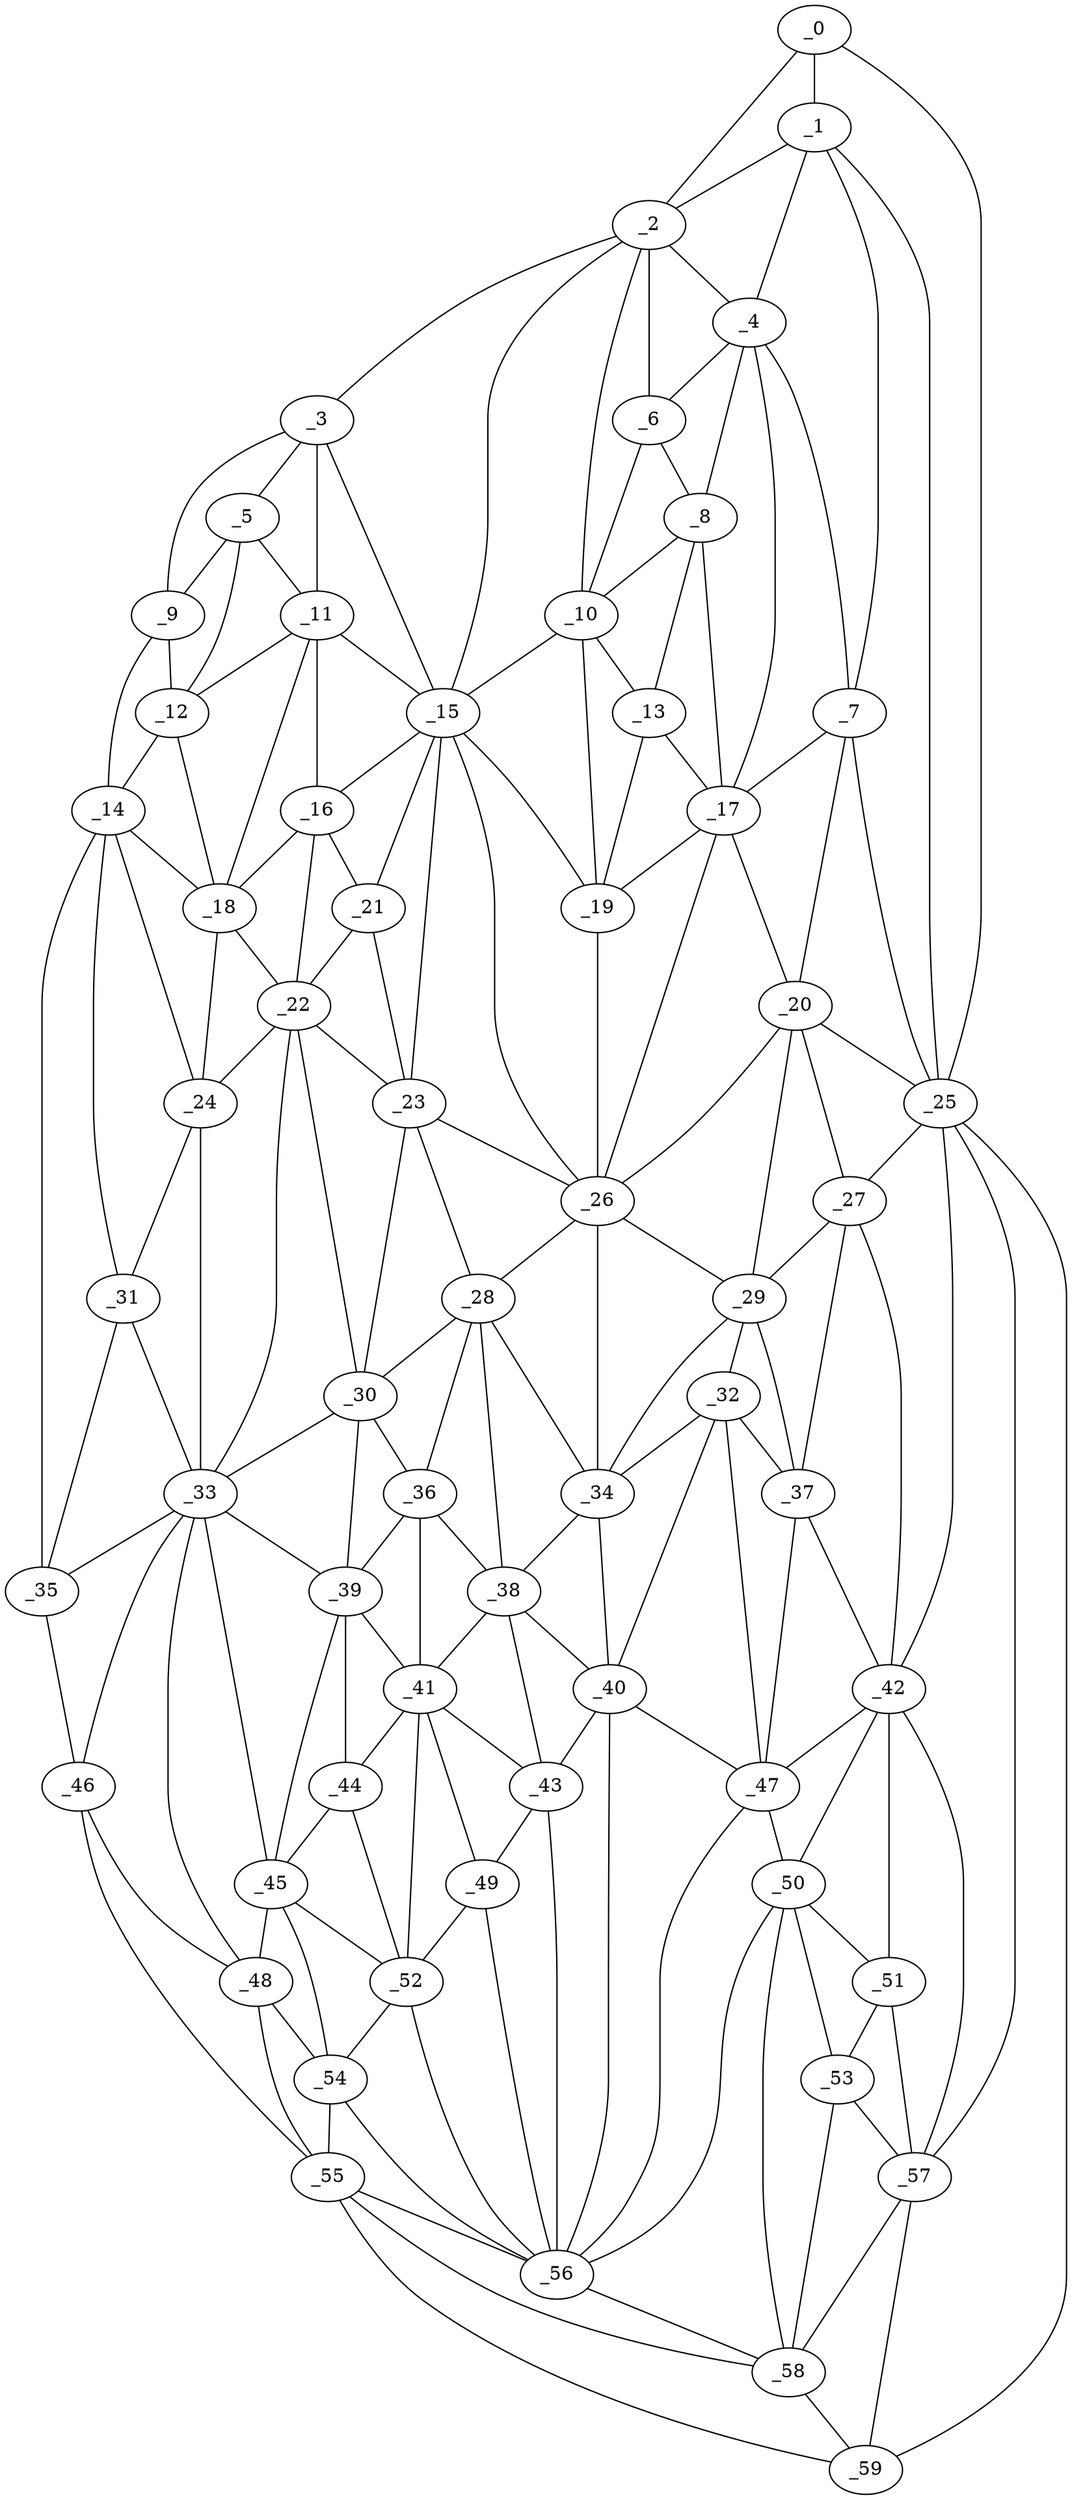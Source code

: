 graph "obj16__285.gxl" {
	_0	 [x=18,
		y=15];
	_1	 [x=21,
		y=25];
	_0 -- _1	 [valence=1];
	_2	 [x=24,
		y=86];
	_0 -- _2	 [valence=1];
	_25	 [x=64,
		y=7];
	_0 -- _25	 [valence=1];
	_1 -- _2	 [valence=2];
	_4	 [x=28,
		y=56];
	_1 -- _4	 [valence=1];
	_7	 [x=34,
		y=41];
	_1 -- _7	 [valence=2];
	_1 -- _25	 [valence=1];
	_3	 [x=25,
		y=93];
	_2 -- _3	 [valence=1];
	_2 -- _4	 [valence=2];
	_6	 [x=32,
		y=74];
	_2 -- _6	 [valence=2];
	_10	 [x=38,
		y=75];
	_2 -- _10	 [valence=2];
	_15	 [x=47,
		y=81];
	_2 -- _15	 [valence=2];
	_5	 [x=28,
		y=100];
	_3 -- _5	 [valence=2];
	_9	 [x=36,
		y=119];
	_3 -- _9	 [valence=1];
	_11	 [x=38,
		y=102];
	_3 -- _11	 [valence=2];
	_3 -- _15	 [valence=2];
	_4 -- _6	 [valence=2];
	_4 -- _7	 [valence=1];
	_8	 [x=35,
		y=62];
	_4 -- _8	 [valence=2];
	_17	 [x=48,
		y=55];
	_4 -- _17	 [valence=2];
	_5 -- _9	 [valence=2];
	_5 -- _11	 [valence=2];
	_12	 [x=38,
		y=112];
	_5 -- _12	 [valence=2];
	_6 -- _8	 [valence=2];
	_6 -- _10	 [valence=2];
	_7 -- _17	 [valence=2];
	_20	 [x=53,
		y=50];
	_7 -- _20	 [valence=2];
	_7 -- _25	 [valence=2];
	_8 -- _10	 [valence=2];
	_13	 [x=42,
		y=62];
	_8 -- _13	 [valence=2];
	_8 -- _17	 [valence=1];
	_9 -- _12	 [valence=2];
	_14	 [x=43,
		y=120];
	_9 -- _14	 [valence=1];
	_10 -- _13	 [valence=2];
	_10 -- _15	 [valence=2];
	_19	 [x=51,
		y=69];
	_10 -- _19	 [valence=2];
	_11 -- _12	 [valence=1];
	_11 -- _15	 [valence=1];
	_16	 [x=47,
		y=98];
	_11 -- _16	 [valence=2];
	_18	 [x=50,
		y=109];
	_11 -- _18	 [valence=2];
	_12 -- _14	 [valence=2];
	_12 -- _18	 [valence=2];
	_13 -- _17	 [valence=2];
	_13 -- _19	 [valence=2];
	_14 -- _18	 [valence=1];
	_24	 [x=62,
		y=112];
	_14 -- _24	 [valence=2];
	_31	 [x=73,
		y=119];
	_14 -- _31	 [valence=2];
	_35	 [x=80,
		y=123];
	_14 -- _35	 [valence=1];
	_15 -- _16	 [valence=2];
	_15 -- _19	 [valence=2];
	_21	 [x=54,
		y=90];
	_15 -- _21	 [valence=2];
	_23	 [x=61,
		y=90];
	_15 -- _23	 [valence=2];
	_26	 [x=64,
		y=68];
	_15 -- _26	 [valence=2];
	_16 -- _18	 [valence=1];
	_16 -- _21	 [valence=2];
	_22	 [x=59,
		y=102];
	_16 -- _22	 [valence=2];
	_17 -- _19	 [valence=2];
	_17 -- _20	 [valence=2];
	_17 -- _26	 [valence=2];
	_18 -- _22	 [valence=2];
	_18 -- _24	 [valence=2];
	_19 -- _26	 [valence=1];
	_20 -- _25	 [valence=1];
	_20 -- _26	 [valence=1];
	_27	 [x=71,
		y=45];
	_20 -- _27	 [valence=2];
	_29	 [x=73,
		y=59];
	_20 -- _29	 [valence=2];
	_21 -- _22	 [valence=2];
	_21 -- _23	 [valence=2];
	_22 -- _23	 [valence=1];
	_22 -- _24	 [valence=1];
	_30	 [x=73,
		y=91];
	_22 -- _30	 [valence=2];
	_33	 [x=79,
		y=113];
	_22 -- _33	 [valence=1];
	_23 -- _26	 [valence=2];
	_28	 [x=71,
		y=83];
	_23 -- _28	 [valence=1];
	_23 -- _30	 [valence=2];
	_24 -- _31	 [valence=2];
	_24 -- _33	 [valence=2];
	_25 -- _27	 [valence=2];
	_42	 [x=91,
		y=46];
	_25 -- _42	 [valence=2];
	_57	 [x=110,
		y=24];
	_25 -- _57	 [valence=1];
	_59	 [x=112,
		y=16];
	_25 -- _59	 [valence=1];
	_26 -- _28	 [valence=2];
	_26 -- _29	 [valence=2];
	_34	 [x=80,
		y=75];
	_26 -- _34	 [valence=2];
	_27 -- _29	 [valence=1];
	_37	 [x=84,
		y=51];
	_27 -- _37	 [valence=2];
	_27 -- _42	 [valence=2];
	_28 -- _30	 [valence=1];
	_28 -- _34	 [valence=2];
	_36	 [x=82,
		y=88];
	_28 -- _36	 [valence=2];
	_38	 [x=85,
		y=82];
	_28 -- _38	 [valence=2];
	_32	 [x=79,
		y=60];
	_29 -- _32	 [valence=2];
	_29 -- _34	 [valence=1];
	_29 -- _37	 [valence=2];
	_30 -- _33	 [valence=2];
	_30 -- _36	 [valence=2];
	_39	 [x=86,
		y=95];
	_30 -- _39	 [valence=1];
	_31 -- _33	 [valence=1];
	_31 -- _35	 [valence=1];
	_32 -- _34	 [valence=2];
	_32 -- _37	 [valence=1];
	_40	 [x=88,
		y=73];
	_32 -- _40	 [valence=2];
	_47	 [x=96,
		y=57];
	_32 -- _47	 [valence=2];
	_33 -- _35	 [valence=1];
	_33 -- _39	 [valence=1];
	_45	 [x=94,
		y=100];
	_33 -- _45	 [valence=2];
	_46	 [x=95,
		y=119];
	_33 -- _46	 [valence=2];
	_48	 [x=98,
		y=110];
	_33 -- _48	 [valence=1];
	_34 -- _38	 [valence=2];
	_34 -- _40	 [valence=1];
	_35 -- _46	 [valence=1];
	_36 -- _38	 [valence=2];
	_36 -- _39	 [valence=1];
	_41	 [x=90,
		y=90];
	_36 -- _41	 [valence=2];
	_37 -- _42	 [valence=2];
	_37 -- _47	 [valence=2];
	_38 -- _40	 [valence=1];
	_38 -- _41	 [valence=2];
	_43	 [x=91,
		y=78];
	_38 -- _43	 [valence=1];
	_39 -- _41	 [valence=2];
	_44	 [x=93,
		y=96];
	_39 -- _44	 [valence=1];
	_39 -- _45	 [valence=2];
	_40 -- _43	 [valence=2];
	_40 -- _47	 [valence=2];
	_56	 [x=109,
		y=68];
	_40 -- _56	 [valence=2];
	_41 -- _43	 [valence=2];
	_41 -- _44	 [valence=2];
	_49	 [x=99,
		y=81];
	_41 -- _49	 [valence=1];
	_52	 [x=105,
		y=92];
	_41 -- _52	 [valence=2];
	_42 -- _47	 [valence=2];
	_50	 [x=101,
		y=55];
	_42 -- _50	 [valence=2];
	_51	 [x=103,
		y=42];
	_42 -- _51	 [valence=1];
	_42 -- _57	 [valence=2];
	_43 -- _49	 [valence=1];
	_43 -- _56	 [valence=1];
	_44 -- _45	 [valence=2];
	_44 -- _52	 [valence=1];
	_45 -- _48	 [valence=2];
	_45 -- _52	 [valence=1];
	_54	 [x=107,
		y=103];
	_45 -- _54	 [valence=1];
	_46 -- _48	 [valence=1];
	_55	 [x=108,
		y=112];
	_46 -- _55	 [valence=1];
	_47 -- _50	 [valence=2];
	_47 -- _56	 [valence=2];
	_48 -- _54	 [valence=2];
	_48 -- _55	 [valence=1];
	_49 -- _52	 [valence=2];
	_49 -- _56	 [valence=2];
	_50 -- _51	 [valence=2];
	_53	 [x=107,
		y=46];
	_50 -- _53	 [valence=2];
	_50 -- _56	 [valence=2];
	_58	 [x=110,
		y=54];
	_50 -- _58	 [valence=2];
	_51 -- _53	 [valence=2];
	_51 -- _57	 [valence=1];
	_52 -- _54	 [valence=2];
	_52 -- _56	 [valence=2];
	_53 -- _57	 [valence=2];
	_53 -- _58	 [valence=2];
	_54 -- _55	 [valence=2];
	_54 -- _56	 [valence=2];
	_55 -- _56	 [valence=2];
	_55 -- _58	 [valence=1];
	_55 -- _59	 [valence=1];
	_56 -- _58	 [valence=2];
	_57 -- _58	 [valence=1];
	_57 -- _59	 [valence=1];
	_58 -- _59	 [valence=2];
}
